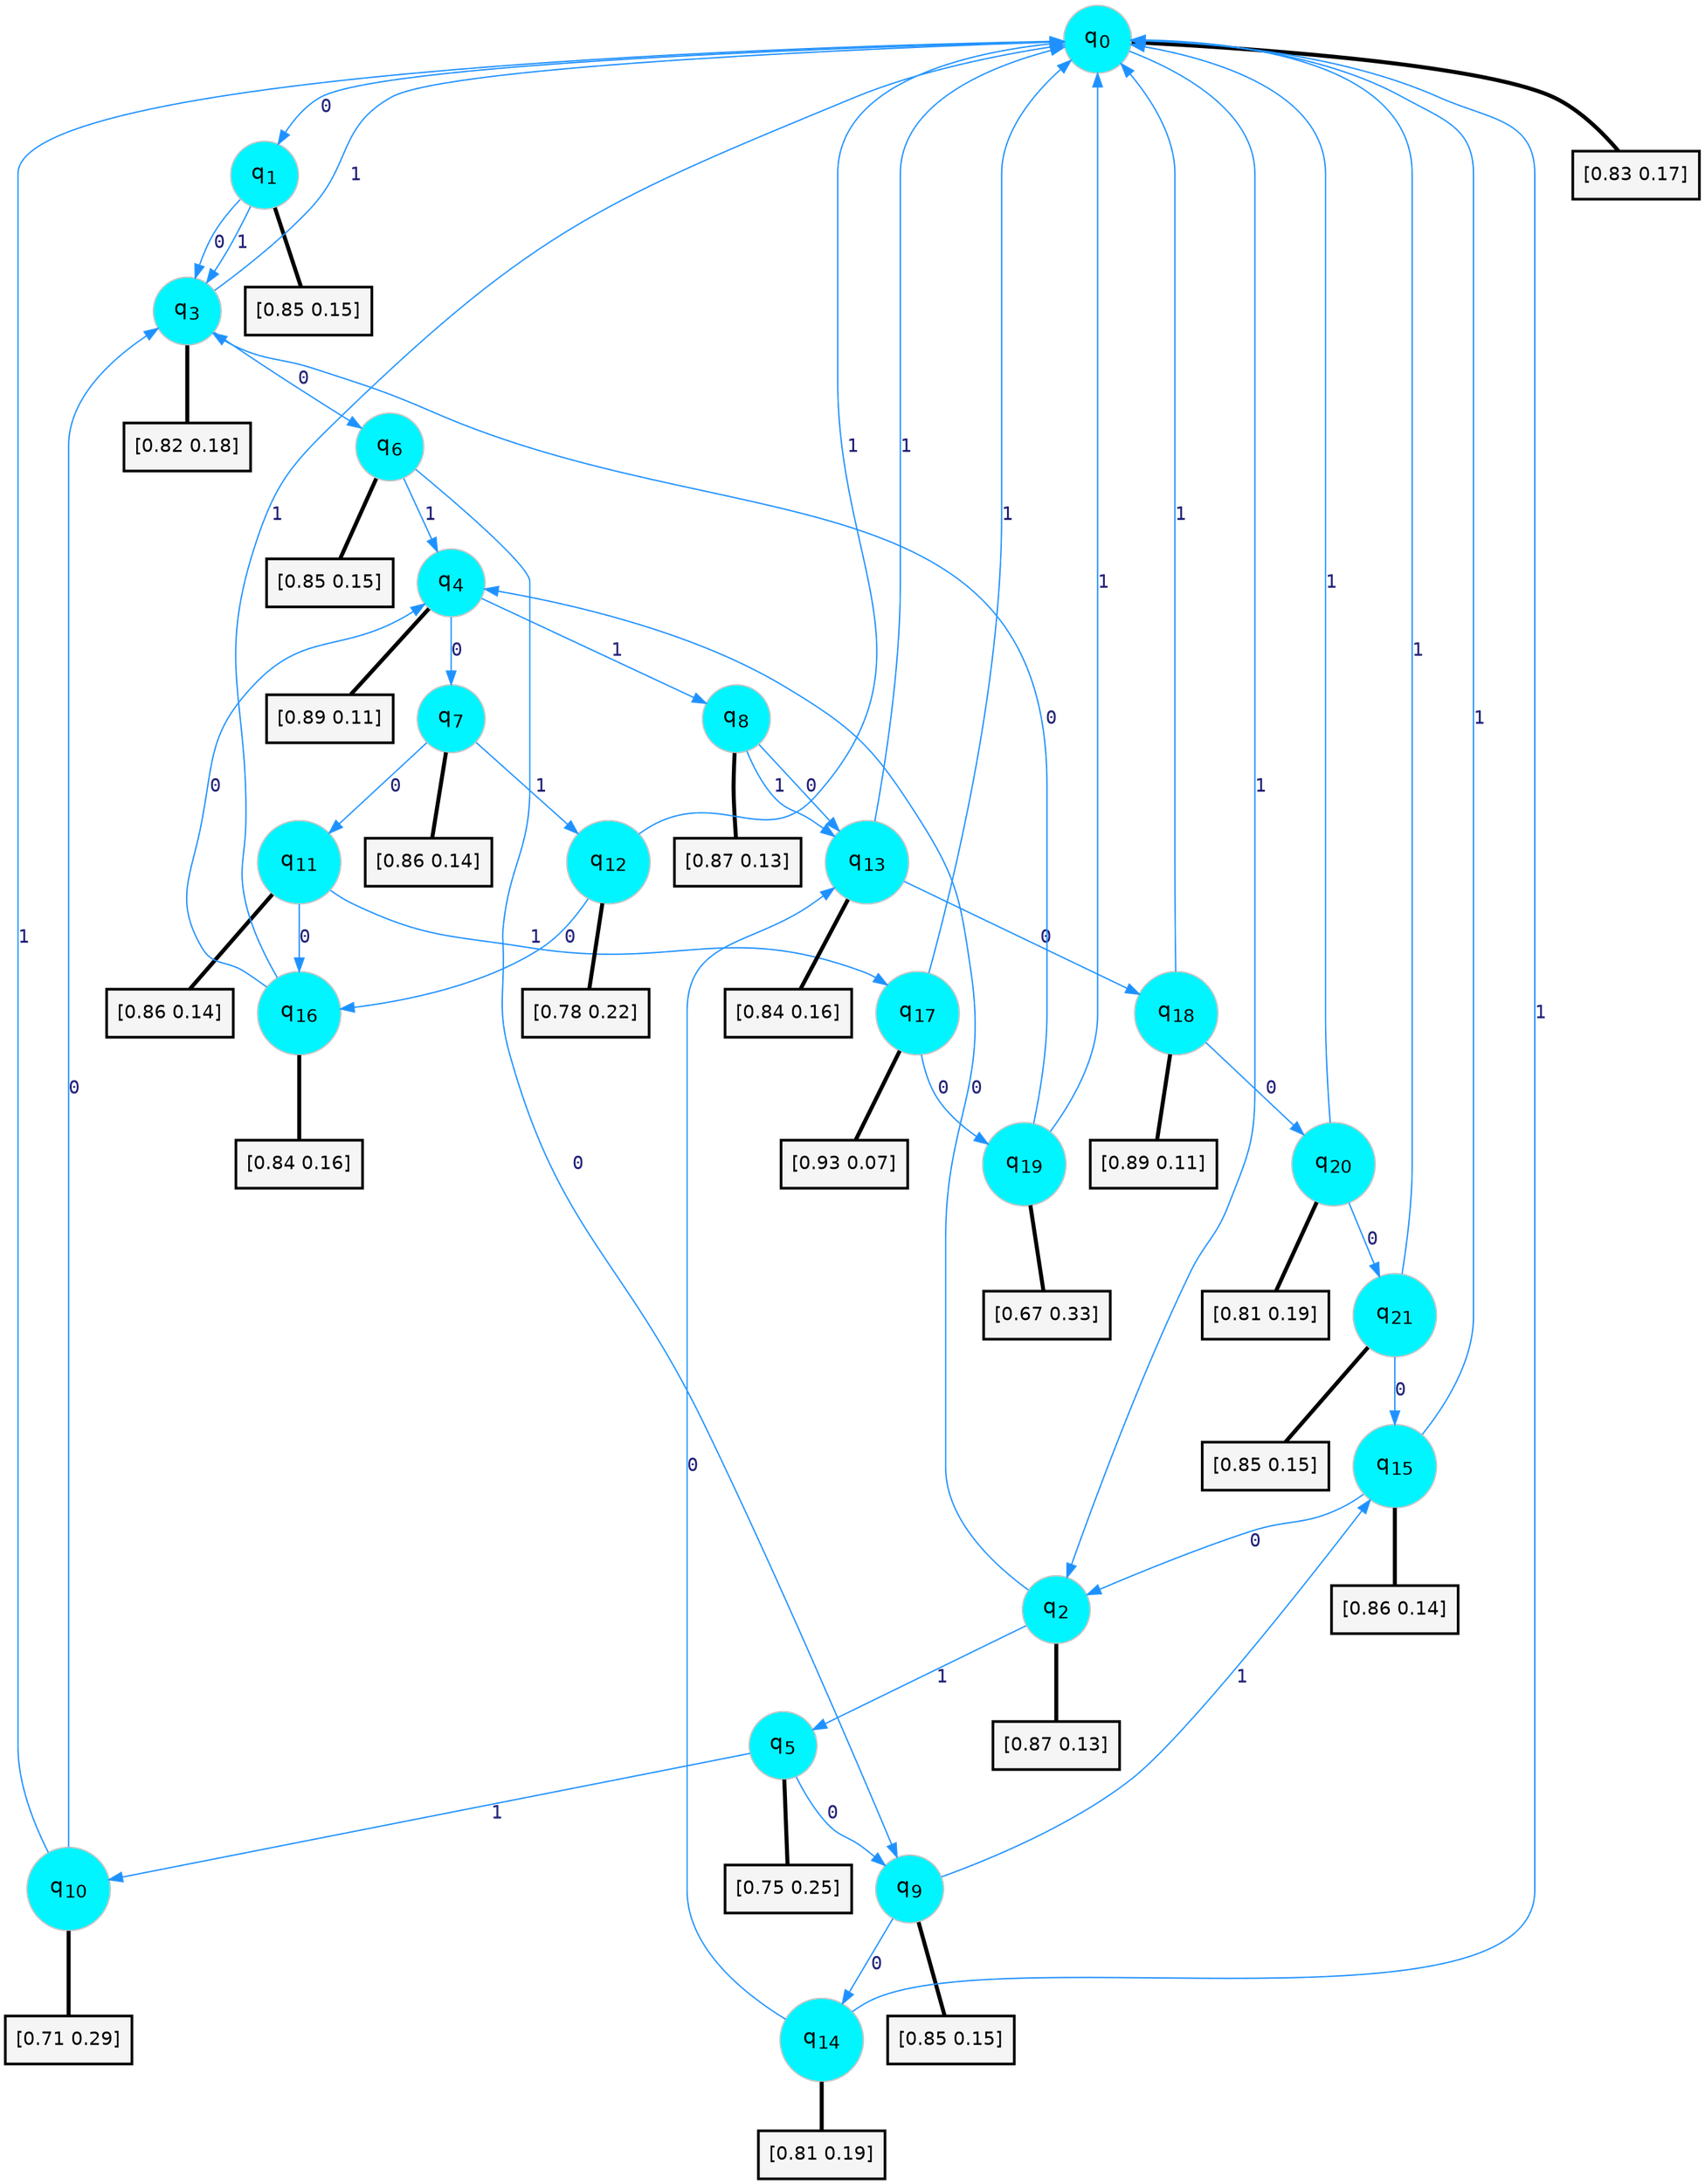 digraph G {
graph [
bgcolor=transparent, dpi=300, rankdir=TD, size="40,25"];
node [
color=gray, fillcolor=turquoise1, fontcolor=black, fontname=Helvetica, fontsize=16, fontweight=bold, shape=circle, style=filled];
edge [
arrowsize=1, color=dodgerblue1, fontcolor=midnightblue, fontname=courier, fontweight=bold, penwidth=1, style=solid, weight=20];
0[label=<q<SUB>0</SUB>>];
1[label=<q<SUB>1</SUB>>];
2[label=<q<SUB>2</SUB>>];
3[label=<q<SUB>3</SUB>>];
4[label=<q<SUB>4</SUB>>];
5[label=<q<SUB>5</SUB>>];
6[label=<q<SUB>6</SUB>>];
7[label=<q<SUB>7</SUB>>];
8[label=<q<SUB>8</SUB>>];
9[label=<q<SUB>9</SUB>>];
10[label=<q<SUB>10</SUB>>];
11[label=<q<SUB>11</SUB>>];
12[label=<q<SUB>12</SUB>>];
13[label=<q<SUB>13</SUB>>];
14[label=<q<SUB>14</SUB>>];
15[label=<q<SUB>15</SUB>>];
16[label=<q<SUB>16</SUB>>];
17[label=<q<SUB>17</SUB>>];
18[label=<q<SUB>18</SUB>>];
19[label=<q<SUB>19</SUB>>];
20[label=<q<SUB>20</SUB>>];
21[label=<q<SUB>21</SUB>>];
22[label="[0.83 0.17]", shape=box,fontcolor=black, fontname=Helvetica, fontsize=14, penwidth=2, fillcolor=whitesmoke,color=black];
23[label="[0.85 0.15]", shape=box,fontcolor=black, fontname=Helvetica, fontsize=14, penwidth=2, fillcolor=whitesmoke,color=black];
24[label="[0.87 0.13]", shape=box,fontcolor=black, fontname=Helvetica, fontsize=14, penwidth=2, fillcolor=whitesmoke,color=black];
25[label="[0.82 0.18]", shape=box,fontcolor=black, fontname=Helvetica, fontsize=14, penwidth=2, fillcolor=whitesmoke,color=black];
26[label="[0.89 0.11]", shape=box,fontcolor=black, fontname=Helvetica, fontsize=14, penwidth=2, fillcolor=whitesmoke,color=black];
27[label="[0.75 0.25]", shape=box,fontcolor=black, fontname=Helvetica, fontsize=14, penwidth=2, fillcolor=whitesmoke,color=black];
28[label="[0.85 0.15]", shape=box,fontcolor=black, fontname=Helvetica, fontsize=14, penwidth=2, fillcolor=whitesmoke,color=black];
29[label="[0.86 0.14]", shape=box,fontcolor=black, fontname=Helvetica, fontsize=14, penwidth=2, fillcolor=whitesmoke,color=black];
30[label="[0.87 0.13]", shape=box,fontcolor=black, fontname=Helvetica, fontsize=14, penwidth=2, fillcolor=whitesmoke,color=black];
31[label="[0.85 0.15]", shape=box,fontcolor=black, fontname=Helvetica, fontsize=14, penwidth=2, fillcolor=whitesmoke,color=black];
32[label="[0.71 0.29]", shape=box,fontcolor=black, fontname=Helvetica, fontsize=14, penwidth=2, fillcolor=whitesmoke,color=black];
33[label="[0.86 0.14]", shape=box,fontcolor=black, fontname=Helvetica, fontsize=14, penwidth=2, fillcolor=whitesmoke,color=black];
34[label="[0.78 0.22]", shape=box,fontcolor=black, fontname=Helvetica, fontsize=14, penwidth=2, fillcolor=whitesmoke,color=black];
35[label="[0.84 0.16]", shape=box,fontcolor=black, fontname=Helvetica, fontsize=14, penwidth=2, fillcolor=whitesmoke,color=black];
36[label="[0.81 0.19]", shape=box,fontcolor=black, fontname=Helvetica, fontsize=14, penwidth=2, fillcolor=whitesmoke,color=black];
37[label="[0.86 0.14]", shape=box,fontcolor=black, fontname=Helvetica, fontsize=14, penwidth=2, fillcolor=whitesmoke,color=black];
38[label="[0.84 0.16]", shape=box,fontcolor=black, fontname=Helvetica, fontsize=14, penwidth=2, fillcolor=whitesmoke,color=black];
39[label="[0.93 0.07]", shape=box,fontcolor=black, fontname=Helvetica, fontsize=14, penwidth=2, fillcolor=whitesmoke,color=black];
40[label="[0.89 0.11]", shape=box,fontcolor=black, fontname=Helvetica, fontsize=14, penwidth=2, fillcolor=whitesmoke,color=black];
41[label="[0.67 0.33]", shape=box,fontcolor=black, fontname=Helvetica, fontsize=14, penwidth=2, fillcolor=whitesmoke,color=black];
42[label="[0.81 0.19]", shape=box,fontcolor=black, fontname=Helvetica, fontsize=14, penwidth=2, fillcolor=whitesmoke,color=black];
43[label="[0.85 0.15]", shape=box,fontcolor=black, fontname=Helvetica, fontsize=14, penwidth=2, fillcolor=whitesmoke,color=black];
0->1 [label=0];
0->2 [label=1];
0->22 [arrowhead=none, penwidth=3,color=black];
1->3 [label=0];
1->3 [label=1];
1->23 [arrowhead=none, penwidth=3,color=black];
2->4 [label=0];
2->5 [label=1];
2->24 [arrowhead=none, penwidth=3,color=black];
3->6 [label=0];
3->0 [label=1];
3->25 [arrowhead=none, penwidth=3,color=black];
4->7 [label=0];
4->8 [label=1];
4->26 [arrowhead=none, penwidth=3,color=black];
5->9 [label=0];
5->10 [label=1];
5->27 [arrowhead=none, penwidth=3,color=black];
6->9 [label=0];
6->4 [label=1];
6->28 [arrowhead=none, penwidth=3,color=black];
7->11 [label=0];
7->12 [label=1];
7->29 [arrowhead=none, penwidth=3,color=black];
8->13 [label=0];
8->13 [label=1];
8->30 [arrowhead=none, penwidth=3,color=black];
9->14 [label=0];
9->15 [label=1];
9->31 [arrowhead=none, penwidth=3,color=black];
10->3 [label=0];
10->0 [label=1];
10->32 [arrowhead=none, penwidth=3,color=black];
11->16 [label=0];
11->17 [label=1];
11->33 [arrowhead=none, penwidth=3,color=black];
12->16 [label=0];
12->0 [label=1];
12->34 [arrowhead=none, penwidth=3,color=black];
13->18 [label=0];
13->0 [label=1];
13->35 [arrowhead=none, penwidth=3,color=black];
14->13 [label=0];
14->0 [label=1];
14->36 [arrowhead=none, penwidth=3,color=black];
15->2 [label=0];
15->0 [label=1];
15->37 [arrowhead=none, penwidth=3,color=black];
16->4 [label=0];
16->0 [label=1];
16->38 [arrowhead=none, penwidth=3,color=black];
17->19 [label=0];
17->0 [label=1];
17->39 [arrowhead=none, penwidth=3,color=black];
18->20 [label=0];
18->0 [label=1];
18->40 [arrowhead=none, penwidth=3,color=black];
19->3 [label=0];
19->0 [label=1];
19->41 [arrowhead=none, penwidth=3,color=black];
20->21 [label=0];
20->0 [label=1];
20->42 [arrowhead=none, penwidth=3,color=black];
21->15 [label=0];
21->0 [label=1];
21->43 [arrowhead=none, penwidth=3,color=black];
}
